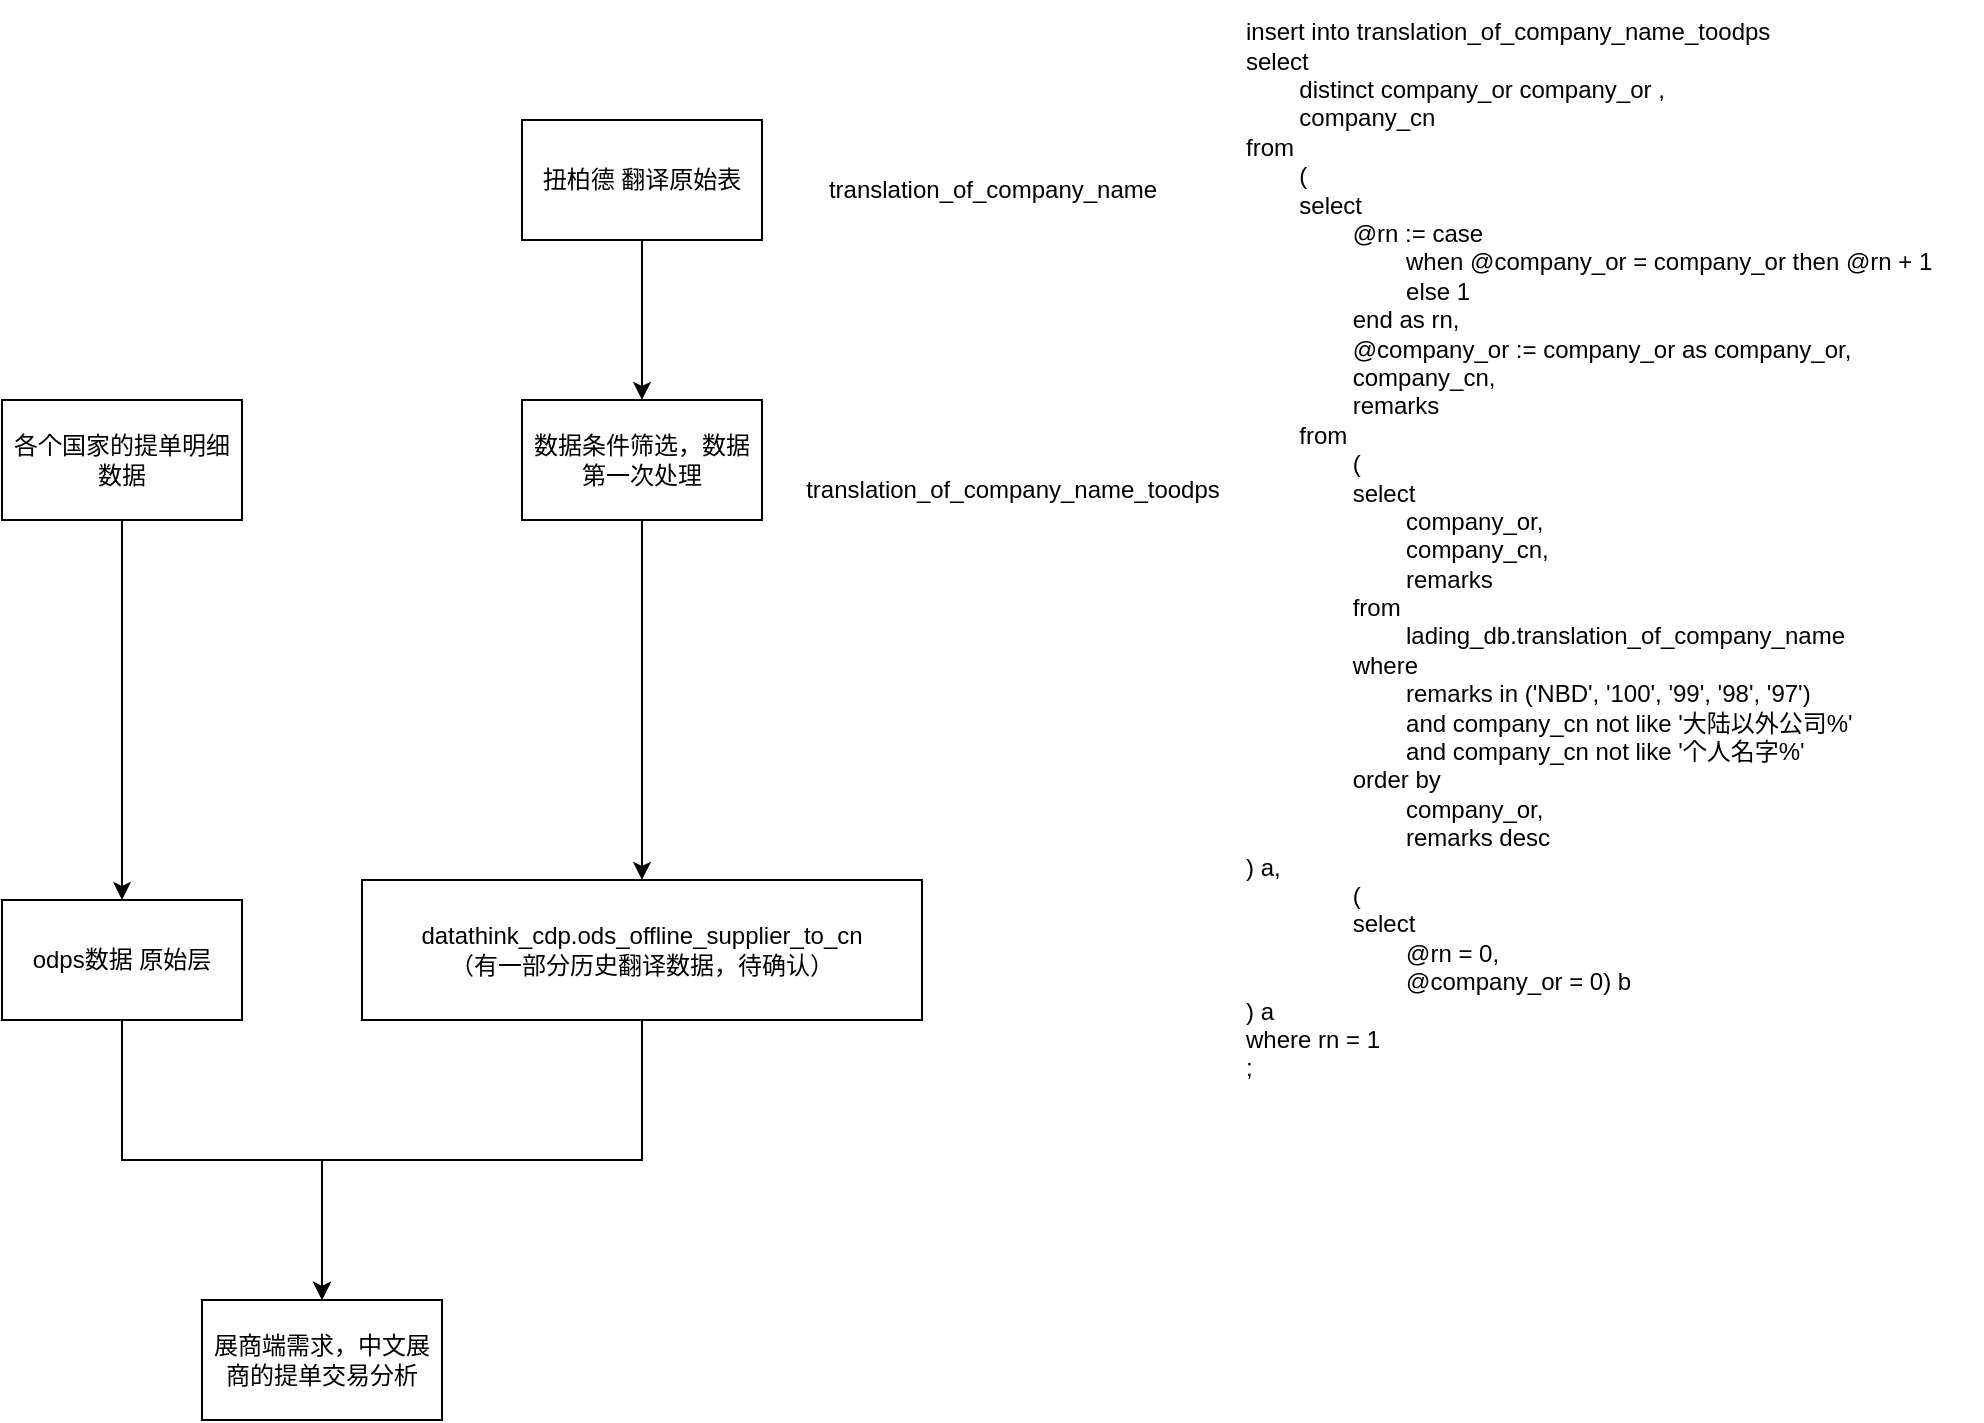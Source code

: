 <mxfile version="22.0.4" type="github">
  <diagram name="第 1 页" id="WbAZsRYz8DcWcOjE6Uo5">
    <mxGraphModel dx="1434" dy="790" grid="1" gridSize="10" guides="1" tooltips="1" connect="1" arrows="1" fold="1" page="1" pageScale="1" pageWidth="827" pageHeight="1169" math="0" shadow="0">
      <root>
        <mxCell id="0" />
        <mxCell id="1" parent="0" />
        <mxCell id="mANbdyolUzGbtgYlcFHz-3" value="" style="edgeStyle=orthogonalEdgeStyle;rounded=0;orthogonalLoop=1;jettySize=auto;html=1;" edge="1" parent="1" source="mANbdyolUzGbtgYlcFHz-1" target="mANbdyolUzGbtgYlcFHz-2">
          <mxGeometry relative="1" as="geometry" />
        </mxCell>
        <mxCell id="mANbdyolUzGbtgYlcFHz-1" value="扭柏德 翻译原始表" style="rounded=0;whiteSpace=wrap;html=1;" vertex="1" parent="1">
          <mxGeometry x="260" y="300" width="120" height="60" as="geometry" />
        </mxCell>
        <mxCell id="mANbdyolUzGbtgYlcFHz-17" style="edgeStyle=orthogonalEdgeStyle;rounded=0;orthogonalLoop=1;jettySize=auto;html=1;" edge="1" parent="1" source="mANbdyolUzGbtgYlcFHz-2" target="mANbdyolUzGbtgYlcFHz-13">
          <mxGeometry relative="1" as="geometry" />
        </mxCell>
        <mxCell id="mANbdyolUzGbtgYlcFHz-2" value="数据条件筛选，数据第一次处理" style="whiteSpace=wrap;html=1;rounded=0;" vertex="1" parent="1">
          <mxGeometry x="260" y="440" width="120" height="60" as="geometry" />
        </mxCell>
        <mxCell id="mANbdyolUzGbtgYlcFHz-6" value="translation_of_company_name_toodps" style="text;html=1;align=center;verticalAlign=middle;resizable=0;points=[];autosize=1;strokeColor=none;fillColor=none;" vertex="1" parent="1">
          <mxGeometry x="390" y="470" width="230" height="30" as="geometry" />
        </mxCell>
        <mxCell id="mANbdyolUzGbtgYlcFHz-7" value="translation_of_company_name" style="text;html=1;align=center;verticalAlign=middle;resizable=0;points=[];autosize=1;strokeColor=none;fillColor=none;" vertex="1" parent="1">
          <mxGeometry x="400" y="320" width="190" height="30" as="geometry" />
        </mxCell>
        <mxCell id="mANbdyolUzGbtgYlcFHz-18" style="edgeStyle=orthogonalEdgeStyle;rounded=0;orthogonalLoop=1;jettySize=auto;html=1;entryX=0.5;entryY=0;entryDx=0;entryDy=0;" edge="1" parent="1" source="mANbdyolUzGbtgYlcFHz-8" target="mANbdyolUzGbtgYlcFHz-16">
          <mxGeometry relative="1" as="geometry" />
        </mxCell>
        <mxCell id="mANbdyolUzGbtgYlcFHz-8" value="各个国家的提单明细数据" style="whiteSpace=wrap;html=1;rounded=0;" vertex="1" parent="1">
          <mxGeometry y="440" width="120" height="60" as="geometry" />
        </mxCell>
        <mxCell id="mANbdyolUzGbtgYlcFHz-12" value="insert&amp;nbsp;into&amp;nbsp;translation_of_company_name_toodps&amp;nbsp;&lt;br&gt;select&lt;br&gt;&amp;nbsp;&amp;nbsp;&amp;nbsp;&amp;nbsp;&amp;nbsp;&amp;nbsp;&amp;nbsp;&amp;nbsp;distinct&amp;nbsp;company_or&amp;nbsp;company_or&amp;nbsp;,&lt;br&gt;&amp;nbsp;&amp;nbsp;&amp;nbsp;&amp;nbsp;&amp;nbsp;&amp;nbsp;&amp;nbsp;&amp;nbsp;company_cn&lt;br&gt;from&lt;br&gt;&amp;nbsp;&amp;nbsp;&amp;nbsp;&amp;nbsp;&amp;nbsp;&amp;nbsp;&amp;nbsp;&amp;nbsp;(&lt;br&gt;&amp;nbsp;&amp;nbsp;&amp;nbsp;&amp;nbsp;&amp;nbsp;&amp;nbsp;&amp;nbsp;&amp;nbsp;select&lt;br&gt;&amp;nbsp;&amp;nbsp;&amp;nbsp;&amp;nbsp;&amp;nbsp;&amp;nbsp;&amp;nbsp;&amp;nbsp;&amp;nbsp;&amp;nbsp;&amp;nbsp;&amp;nbsp;&amp;nbsp;&amp;nbsp;&amp;nbsp;&amp;nbsp;@rn&amp;nbsp;:=&amp;nbsp;case&lt;br&gt;&amp;nbsp;&amp;nbsp;&amp;nbsp;&amp;nbsp;&amp;nbsp;&amp;nbsp;&amp;nbsp;&amp;nbsp;&amp;nbsp;&amp;nbsp;&amp;nbsp;&amp;nbsp;&amp;nbsp;&amp;nbsp;&amp;nbsp;&amp;nbsp;&amp;nbsp;&amp;nbsp;&amp;nbsp;&amp;nbsp;&amp;nbsp;&amp;nbsp;&amp;nbsp;&amp;nbsp;when&amp;nbsp;@company_or&amp;nbsp;=&amp;nbsp;company_or&amp;nbsp;then&amp;nbsp;@rn&amp;nbsp;+&amp;nbsp;1&lt;br&gt;&amp;nbsp;&amp;nbsp;&amp;nbsp;&amp;nbsp;&amp;nbsp;&amp;nbsp;&amp;nbsp;&amp;nbsp;&amp;nbsp;&amp;nbsp;&amp;nbsp;&amp;nbsp;&amp;nbsp;&amp;nbsp;&amp;nbsp;&amp;nbsp;&amp;nbsp;&amp;nbsp;&amp;nbsp;&amp;nbsp;&amp;nbsp;&amp;nbsp;&amp;nbsp;&amp;nbsp;else&amp;nbsp;1&lt;br&gt;&amp;nbsp;&amp;nbsp;&amp;nbsp;&amp;nbsp;&amp;nbsp;&amp;nbsp;&amp;nbsp;&amp;nbsp;&amp;nbsp;&amp;nbsp;&amp;nbsp;&amp;nbsp;&amp;nbsp;&amp;nbsp;&amp;nbsp;&amp;nbsp;end&amp;nbsp;as&amp;nbsp;rn,&lt;br&gt;&amp;nbsp;&amp;nbsp;&amp;nbsp;&amp;nbsp;&amp;nbsp;&amp;nbsp;&amp;nbsp;&amp;nbsp;&amp;nbsp;&amp;nbsp;&amp;nbsp;&amp;nbsp;&amp;nbsp;&amp;nbsp;&amp;nbsp;&amp;nbsp;@company_or&amp;nbsp;:=&amp;nbsp;company_or&amp;nbsp;as&amp;nbsp;company_or,&lt;br&gt;&amp;nbsp;&amp;nbsp;&amp;nbsp;&amp;nbsp;&amp;nbsp;&amp;nbsp;&amp;nbsp;&amp;nbsp;&amp;nbsp;&amp;nbsp;&amp;nbsp;&amp;nbsp;&amp;nbsp;&amp;nbsp;&amp;nbsp;&amp;nbsp;company_cn,&lt;br&gt;&amp;nbsp;&amp;nbsp;&amp;nbsp;&amp;nbsp;&amp;nbsp;&amp;nbsp;&amp;nbsp;&amp;nbsp;&amp;nbsp;&amp;nbsp;&amp;nbsp;&amp;nbsp;&amp;nbsp;&amp;nbsp;&amp;nbsp;&amp;nbsp;remarks&lt;br&gt;&amp;nbsp;&amp;nbsp;&amp;nbsp;&amp;nbsp;&amp;nbsp;&amp;nbsp;&amp;nbsp;&amp;nbsp;from&lt;br&gt;&amp;nbsp;&amp;nbsp;&amp;nbsp;&amp;nbsp;&amp;nbsp;&amp;nbsp;&amp;nbsp;&amp;nbsp;&amp;nbsp;&amp;nbsp;&amp;nbsp;&amp;nbsp;&amp;nbsp;&amp;nbsp;&amp;nbsp;&amp;nbsp;(&lt;br&gt;&amp;nbsp;&amp;nbsp;&amp;nbsp;&amp;nbsp;&amp;nbsp;&amp;nbsp;&amp;nbsp;&amp;nbsp;&amp;nbsp;&amp;nbsp;&amp;nbsp;&amp;nbsp;&amp;nbsp;&amp;nbsp;&amp;nbsp;&amp;nbsp;select&lt;br&gt;&amp;nbsp;&amp;nbsp;&amp;nbsp;&amp;nbsp;&amp;nbsp;&amp;nbsp;&amp;nbsp;&amp;nbsp;&amp;nbsp;&amp;nbsp;&amp;nbsp;&amp;nbsp;&amp;nbsp;&amp;nbsp;&amp;nbsp;&amp;nbsp;&amp;nbsp;&amp;nbsp;&amp;nbsp;&amp;nbsp;&amp;nbsp;&amp;nbsp;&amp;nbsp;&amp;nbsp;company_or,&lt;br&gt;&amp;nbsp;&amp;nbsp;&amp;nbsp;&amp;nbsp;&amp;nbsp;&amp;nbsp;&amp;nbsp;&amp;nbsp;&amp;nbsp;&amp;nbsp;&amp;nbsp;&amp;nbsp;&amp;nbsp;&amp;nbsp;&amp;nbsp;&amp;nbsp;&amp;nbsp;&amp;nbsp;&amp;nbsp;&amp;nbsp;&amp;nbsp;&amp;nbsp;&amp;nbsp;&amp;nbsp;company_cn,&lt;br&gt;&amp;nbsp;&amp;nbsp;&amp;nbsp;&amp;nbsp;&amp;nbsp;&amp;nbsp;&amp;nbsp;&amp;nbsp;&amp;nbsp;&amp;nbsp;&amp;nbsp;&amp;nbsp;&amp;nbsp;&amp;nbsp;&amp;nbsp;&amp;nbsp;&amp;nbsp;&amp;nbsp;&amp;nbsp;&amp;nbsp;&amp;nbsp;&amp;nbsp;&amp;nbsp;&amp;nbsp;remarks&lt;br&gt;&amp;nbsp;&amp;nbsp;&amp;nbsp;&amp;nbsp;&amp;nbsp;&amp;nbsp;&amp;nbsp;&amp;nbsp;&amp;nbsp;&amp;nbsp;&amp;nbsp;&amp;nbsp;&amp;nbsp;&amp;nbsp;&amp;nbsp;&amp;nbsp;from&lt;br&gt;&amp;nbsp;&amp;nbsp;&amp;nbsp;&amp;nbsp;&amp;nbsp;&amp;nbsp;&amp;nbsp;&amp;nbsp;&amp;nbsp;&amp;nbsp;&amp;nbsp;&amp;nbsp;&amp;nbsp;&amp;nbsp;&amp;nbsp;&amp;nbsp;&amp;nbsp;&amp;nbsp;&amp;nbsp;&amp;nbsp;&amp;nbsp;&amp;nbsp;&amp;nbsp;&amp;nbsp;lading_db.translation_of_company_name&lt;br&gt;&amp;nbsp;&amp;nbsp;&amp;nbsp;&amp;nbsp;&amp;nbsp;&amp;nbsp;&amp;nbsp;&amp;nbsp;&amp;nbsp;&amp;nbsp;&amp;nbsp;&amp;nbsp;&amp;nbsp;&amp;nbsp;&amp;nbsp;&amp;nbsp;where&lt;br&gt;&amp;nbsp;&amp;nbsp;&amp;nbsp;&amp;nbsp;&amp;nbsp;&amp;nbsp;&amp;nbsp;&amp;nbsp;&amp;nbsp;&amp;nbsp;&amp;nbsp;&amp;nbsp;&amp;nbsp;&amp;nbsp;&amp;nbsp;&amp;nbsp;&amp;nbsp;&amp;nbsp;&amp;nbsp;&amp;nbsp;&amp;nbsp;&amp;nbsp;&amp;nbsp;&amp;nbsp;remarks&amp;nbsp;in&amp;nbsp;(&#39;NBD&#39;,&amp;nbsp;&#39;100&#39;,&amp;nbsp;&#39;99&#39;,&amp;nbsp;&#39;98&#39;,&amp;nbsp;&#39;97&#39;)&lt;br&gt;&amp;nbsp;&amp;nbsp;&amp;nbsp;&amp;nbsp;&amp;nbsp;&amp;nbsp;&amp;nbsp;&amp;nbsp;&amp;nbsp;&amp;nbsp;&amp;nbsp;&amp;nbsp;&amp;nbsp;&amp;nbsp;&amp;nbsp;&amp;nbsp;&amp;nbsp;&amp;nbsp;&amp;nbsp;&amp;nbsp;&amp;nbsp;&amp;nbsp;&amp;nbsp;&amp;nbsp;and&amp;nbsp;company_cn&amp;nbsp;not&amp;nbsp;like&amp;nbsp;&#39;大陆以外公司%&#39;&lt;br&gt;&amp;nbsp;&amp;nbsp;&amp;nbsp;&amp;nbsp;&amp;nbsp;&amp;nbsp;&amp;nbsp;&amp;nbsp;&amp;nbsp;&amp;nbsp;&amp;nbsp;&amp;nbsp;&amp;nbsp;&amp;nbsp;&amp;nbsp;&amp;nbsp;&amp;nbsp;&amp;nbsp;&amp;nbsp;&amp;nbsp;&amp;nbsp;&amp;nbsp;&amp;nbsp;&amp;nbsp;and&amp;nbsp;company_cn&amp;nbsp;not&amp;nbsp;like&amp;nbsp;&#39;个人名字%&#39;&lt;br&gt;&amp;nbsp;&amp;nbsp;&amp;nbsp;&amp;nbsp;&amp;nbsp;&amp;nbsp;&amp;nbsp;&amp;nbsp;&amp;nbsp;&amp;nbsp;&amp;nbsp;&amp;nbsp;&amp;nbsp;&amp;nbsp;&amp;nbsp;&amp;nbsp;order&amp;nbsp;by&lt;br&gt;&amp;nbsp;&amp;nbsp;&amp;nbsp;&amp;nbsp;&amp;nbsp;&amp;nbsp;&amp;nbsp;&amp;nbsp;&amp;nbsp;&amp;nbsp;&amp;nbsp;&amp;nbsp;&amp;nbsp;&amp;nbsp;&amp;nbsp;&amp;nbsp;&amp;nbsp;&amp;nbsp;&amp;nbsp;&amp;nbsp;&amp;nbsp;&amp;nbsp;&amp;nbsp;&amp;nbsp;company_or,&lt;br&gt;&amp;nbsp;&amp;nbsp;&amp;nbsp;&amp;nbsp;&amp;nbsp;&amp;nbsp;&amp;nbsp;&amp;nbsp;&amp;nbsp;&amp;nbsp;&amp;nbsp;&amp;nbsp;&amp;nbsp;&amp;nbsp;&amp;nbsp;&amp;nbsp;&amp;nbsp;&amp;nbsp;&amp;nbsp;&amp;nbsp;&amp;nbsp;&amp;nbsp;&amp;nbsp;&amp;nbsp;remarks&amp;nbsp;desc&amp;nbsp;&lt;br&gt;)&amp;nbsp;a,&lt;br&gt;&amp;nbsp;&amp;nbsp;&amp;nbsp;&amp;nbsp;&amp;nbsp;&amp;nbsp;&amp;nbsp;&amp;nbsp;&amp;nbsp;&amp;nbsp;&amp;nbsp;&amp;nbsp;&amp;nbsp;&amp;nbsp;&amp;nbsp;&amp;nbsp;(&lt;br&gt;&amp;nbsp;&amp;nbsp;&amp;nbsp;&amp;nbsp;&amp;nbsp;&amp;nbsp;&amp;nbsp;&amp;nbsp;&amp;nbsp;&amp;nbsp;&amp;nbsp;&amp;nbsp;&amp;nbsp;&amp;nbsp;&amp;nbsp;&amp;nbsp;select&lt;br&gt;&amp;nbsp;&amp;nbsp;&amp;nbsp;&amp;nbsp;&amp;nbsp;&amp;nbsp;&amp;nbsp;&amp;nbsp;&amp;nbsp;&amp;nbsp;&amp;nbsp;&amp;nbsp;&amp;nbsp;&amp;nbsp;&amp;nbsp;&amp;nbsp;&amp;nbsp;&amp;nbsp;&amp;nbsp;&amp;nbsp;&amp;nbsp;&amp;nbsp;&amp;nbsp;&amp;nbsp;@rn&amp;nbsp;=&amp;nbsp;0,&lt;br&gt;&amp;nbsp;&amp;nbsp;&amp;nbsp;&amp;nbsp;&amp;nbsp;&amp;nbsp;&amp;nbsp;&amp;nbsp;&amp;nbsp;&amp;nbsp;&amp;nbsp;&amp;nbsp;&amp;nbsp;&amp;nbsp;&amp;nbsp;&amp;nbsp;&amp;nbsp;&amp;nbsp;&amp;nbsp;&amp;nbsp;&amp;nbsp;&amp;nbsp;&amp;nbsp;&amp;nbsp;@company_or&amp;nbsp;=&amp;nbsp;0)&amp;nbsp;b&lt;br&gt;)&amp;nbsp;a&lt;br&gt;where&amp;nbsp;rn&amp;nbsp;=&amp;nbsp;1&lt;br&gt;;" style="text;html=1;align=left;verticalAlign=middle;resizable=0;points=[];autosize=1;strokeColor=none;fillColor=none;" vertex="1" parent="1">
          <mxGeometry x="620" y="240" width="370" height="550" as="geometry" />
        </mxCell>
        <mxCell id="mANbdyolUzGbtgYlcFHz-22" style="edgeStyle=orthogonalEdgeStyle;rounded=0;orthogonalLoop=1;jettySize=auto;html=1;entryX=0.5;entryY=0;entryDx=0;entryDy=0;" edge="1" parent="1" source="mANbdyolUzGbtgYlcFHz-13" target="mANbdyolUzGbtgYlcFHz-20">
          <mxGeometry relative="1" as="geometry" />
        </mxCell>
        <mxCell id="mANbdyolUzGbtgYlcFHz-13" value="datathink_cdp.ods_offline_supplier_to_cn&lt;br&gt;（有一部分历史翻译数据，待确认）" style="rounded=0;whiteSpace=wrap;html=1;" vertex="1" parent="1">
          <mxGeometry x="180" y="680" width="280" height="70" as="geometry" />
        </mxCell>
        <mxCell id="mANbdyolUzGbtgYlcFHz-21" style="edgeStyle=orthogonalEdgeStyle;rounded=0;orthogonalLoop=1;jettySize=auto;html=1;entryX=0.5;entryY=0;entryDx=0;entryDy=0;" edge="1" parent="1" source="mANbdyolUzGbtgYlcFHz-16" target="mANbdyolUzGbtgYlcFHz-20">
          <mxGeometry relative="1" as="geometry" />
        </mxCell>
        <mxCell id="mANbdyolUzGbtgYlcFHz-16" value="odps数据 原始层" style="rounded=0;whiteSpace=wrap;html=1;" vertex="1" parent="1">
          <mxGeometry y="690" width="120" height="60" as="geometry" />
        </mxCell>
        <mxCell id="mANbdyolUzGbtgYlcFHz-20" value="展商端需求，中文展商的提单交易分析" style="rounded=0;whiteSpace=wrap;html=1;" vertex="1" parent="1">
          <mxGeometry x="100" y="890" width="120" height="60" as="geometry" />
        </mxCell>
      </root>
    </mxGraphModel>
  </diagram>
</mxfile>
